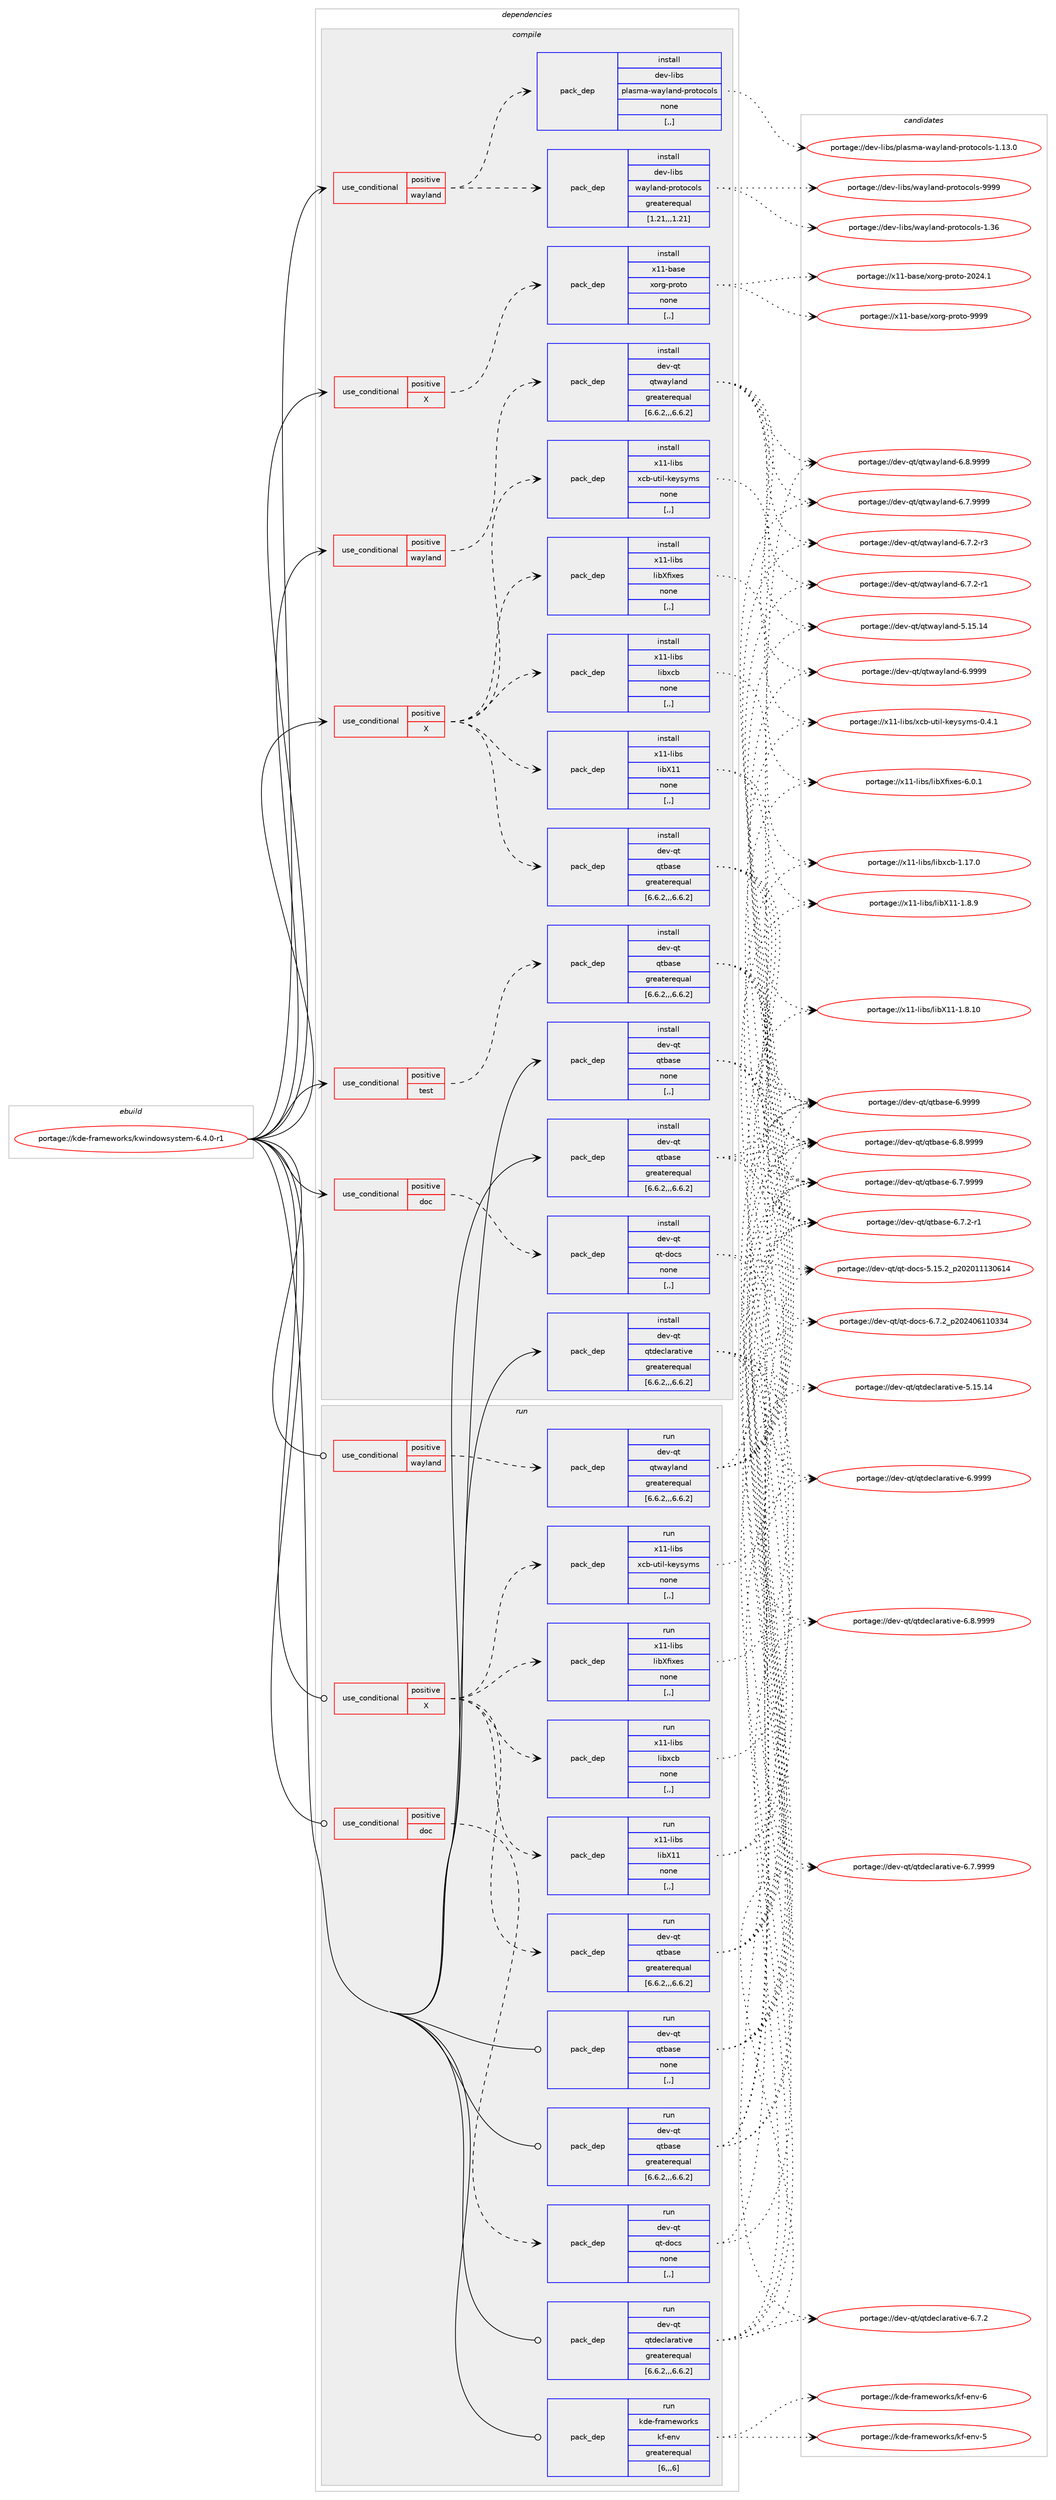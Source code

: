 digraph prolog {

# *************
# Graph options
# *************

newrank=true;
concentrate=true;
compound=true;
graph [rankdir=LR,fontname=Helvetica,fontsize=10,ranksep=1.5];#, ranksep=2.5, nodesep=0.2];
edge  [arrowhead=vee];
node  [fontname=Helvetica,fontsize=10];

# **********
# The ebuild
# **********

subgraph cluster_leftcol {
color=gray;
label=<<i>ebuild</i>>;
id [label="portage://kde-frameworks/kwindowsystem-6.4.0-r1", color=red, width=4, href="../kde-frameworks/kwindowsystem-6.4.0-r1.svg"];
}

# ****************
# The dependencies
# ****************

subgraph cluster_midcol {
color=gray;
label=<<i>dependencies</i>>;
subgraph cluster_compile {
fillcolor="#eeeeee";
style=filled;
label=<<i>compile</i>>;
subgraph cond68341 {
dependency266369 [label=<<TABLE BORDER="0" CELLBORDER="1" CELLSPACING="0" CELLPADDING="4"><TR><TD ROWSPAN="3" CELLPADDING="10">use_conditional</TD></TR><TR><TD>positive</TD></TR><TR><TD>X</TD></TR></TABLE>>, shape=none, color=red];
subgraph pack195991 {
dependency266370 [label=<<TABLE BORDER="0" CELLBORDER="1" CELLSPACING="0" CELLPADDING="4" WIDTH="220"><TR><TD ROWSPAN="6" CELLPADDING="30">pack_dep</TD></TR><TR><TD WIDTH="110">install</TD></TR><TR><TD>dev-qt</TD></TR><TR><TD>qtbase</TD></TR><TR><TD>greaterequal</TD></TR><TR><TD>[6.6.2,,,6.6.2]</TD></TR></TABLE>>, shape=none, color=blue];
}
dependency266369:e -> dependency266370:w [weight=20,style="dashed",arrowhead="vee"];
subgraph pack195992 {
dependency266371 [label=<<TABLE BORDER="0" CELLBORDER="1" CELLSPACING="0" CELLPADDING="4" WIDTH="220"><TR><TD ROWSPAN="6" CELLPADDING="30">pack_dep</TD></TR><TR><TD WIDTH="110">install</TD></TR><TR><TD>x11-libs</TD></TR><TR><TD>libX11</TD></TR><TR><TD>none</TD></TR><TR><TD>[,,]</TD></TR></TABLE>>, shape=none, color=blue];
}
dependency266369:e -> dependency266371:w [weight=20,style="dashed",arrowhead="vee"];
subgraph pack195993 {
dependency266372 [label=<<TABLE BORDER="0" CELLBORDER="1" CELLSPACING="0" CELLPADDING="4" WIDTH="220"><TR><TD ROWSPAN="6" CELLPADDING="30">pack_dep</TD></TR><TR><TD WIDTH="110">install</TD></TR><TR><TD>x11-libs</TD></TR><TR><TD>libXfixes</TD></TR><TR><TD>none</TD></TR><TR><TD>[,,]</TD></TR></TABLE>>, shape=none, color=blue];
}
dependency266369:e -> dependency266372:w [weight=20,style="dashed",arrowhead="vee"];
subgraph pack195994 {
dependency266373 [label=<<TABLE BORDER="0" CELLBORDER="1" CELLSPACING="0" CELLPADDING="4" WIDTH="220"><TR><TD ROWSPAN="6" CELLPADDING="30">pack_dep</TD></TR><TR><TD WIDTH="110">install</TD></TR><TR><TD>x11-libs</TD></TR><TR><TD>libxcb</TD></TR><TR><TD>none</TD></TR><TR><TD>[,,]</TD></TR></TABLE>>, shape=none, color=blue];
}
dependency266369:e -> dependency266373:w [weight=20,style="dashed",arrowhead="vee"];
subgraph pack195995 {
dependency266374 [label=<<TABLE BORDER="0" CELLBORDER="1" CELLSPACING="0" CELLPADDING="4" WIDTH="220"><TR><TD ROWSPAN="6" CELLPADDING="30">pack_dep</TD></TR><TR><TD WIDTH="110">install</TD></TR><TR><TD>x11-libs</TD></TR><TR><TD>xcb-util-keysyms</TD></TR><TR><TD>none</TD></TR><TR><TD>[,,]</TD></TR></TABLE>>, shape=none, color=blue];
}
dependency266369:e -> dependency266374:w [weight=20,style="dashed",arrowhead="vee"];
}
id:e -> dependency266369:w [weight=20,style="solid",arrowhead="vee"];
subgraph cond68342 {
dependency266375 [label=<<TABLE BORDER="0" CELLBORDER="1" CELLSPACING="0" CELLPADDING="4"><TR><TD ROWSPAN="3" CELLPADDING="10">use_conditional</TD></TR><TR><TD>positive</TD></TR><TR><TD>X</TD></TR></TABLE>>, shape=none, color=red];
subgraph pack195996 {
dependency266376 [label=<<TABLE BORDER="0" CELLBORDER="1" CELLSPACING="0" CELLPADDING="4" WIDTH="220"><TR><TD ROWSPAN="6" CELLPADDING="30">pack_dep</TD></TR><TR><TD WIDTH="110">install</TD></TR><TR><TD>x11-base</TD></TR><TR><TD>xorg-proto</TD></TR><TR><TD>none</TD></TR><TR><TD>[,,]</TD></TR></TABLE>>, shape=none, color=blue];
}
dependency266375:e -> dependency266376:w [weight=20,style="dashed",arrowhead="vee"];
}
id:e -> dependency266375:w [weight=20,style="solid",arrowhead="vee"];
subgraph cond68343 {
dependency266377 [label=<<TABLE BORDER="0" CELLBORDER="1" CELLSPACING="0" CELLPADDING="4"><TR><TD ROWSPAN="3" CELLPADDING="10">use_conditional</TD></TR><TR><TD>positive</TD></TR><TR><TD>doc</TD></TR></TABLE>>, shape=none, color=red];
subgraph pack195997 {
dependency266378 [label=<<TABLE BORDER="0" CELLBORDER="1" CELLSPACING="0" CELLPADDING="4" WIDTH="220"><TR><TD ROWSPAN="6" CELLPADDING="30">pack_dep</TD></TR><TR><TD WIDTH="110">install</TD></TR><TR><TD>dev-qt</TD></TR><TR><TD>qt-docs</TD></TR><TR><TD>none</TD></TR><TR><TD>[,,]</TD></TR></TABLE>>, shape=none, color=blue];
}
dependency266377:e -> dependency266378:w [weight=20,style="dashed",arrowhead="vee"];
}
id:e -> dependency266377:w [weight=20,style="solid",arrowhead="vee"];
subgraph cond68344 {
dependency266379 [label=<<TABLE BORDER="0" CELLBORDER="1" CELLSPACING="0" CELLPADDING="4"><TR><TD ROWSPAN="3" CELLPADDING="10">use_conditional</TD></TR><TR><TD>positive</TD></TR><TR><TD>test</TD></TR></TABLE>>, shape=none, color=red];
subgraph pack195998 {
dependency266380 [label=<<TABLE BORDER="0" CELLBORDER="1" CELLSPACING="0" CELLPADDING="4" WIDTH="220"><TR><TD ROWSPAN="6" CELLPADDING="30">pack_dep</TD></TR><TR><TD WIDTH="110">install</TD></TR><TR><TD>dev-qt</TD></TR><TR><TD>qtbase</TD></TR><TR><TD>greaterequal</TD></TR><TR><TD>[6.6.2,,,6.6.2]</TD></TR></TABLE>>, shape=none, color=blue];
}
dependency266379:e -> dependency266380:w [weight=20,style="dashed",arrowhead="vee"];
}
id:e -> dependency266379:w [weight=20,style="solid",arrowhead="vee"];
subgraph cond68345 {
dependency266381 [label=<<TABLE BORDER="0" CELLBORDER="1" CELLSPACING="0" CELLPADDING="4"><TR><TD ROWSPAN="3" CELLPADDING="10">use_conditional</TD></TR><TR><TD>positive</TD></TR><TR><TD>wayland</TD></TR></TABLE>>, shape=none, color=red];
subgraph pack195999 {
dependency266382 [label=<<TABLE BORDER="0" CELLBORDER="1" CELLSPACING="0" CELLPADDING="4" WIDTH="220"><TR><TD ROWSPAN="6" CELLPADDING="30">pack_dep</TD></TR><TR><TD WIDTH="110">install</TD></TR><TR><TD>dev-libs</TD></TR><TR><TD>plasma-wayland-protocols</TD></TR><TR><TD>none</TD></TR><TR><TD>[,,]</TD></TR></TABLE>>, shape=none, color=blue];
}
dependency266381:e -> dependency266382:w [weight=20,style="dashed",arrowhead="vee"];
subgraph pack196000 {
dependency266383 [label=<<TABLE BORDER="0" CELLBORDER="1" CELLSPACING="0" CELLPADDING="4" WIDTH="220"><TR><TD ROWSPAN="6" CELLPADDING="30">pack_dep</TD></TR><TR><TD WIDTH="110">install</TD></TR><TR><TD>dev-libs</TD></TR><TR><TD>wayland-protocols</TD></TR><TR><TD>greaterequal</TD></TR><TR><TD>[1.21,,,1.21]</TD></TR></TABLE>>, shape=none, color=blue];
}
dependency266381:e -> dependency266383:w [weight=20,style="dashed",arrowhead="vee"];
}
id:e -> dependency266381:w [weight=20,style="solid",arrowhead="vee"];
subgraph cond68346 {
dependency266384 [label=<<TABLE BORDER="0" CELLBORDER="1" CELLSPACING="0" CELLPADDING="4"><TR><TD ROWSPAN="3" CELLPADDING="10">use_conditional</TD></TR><TR><TD>positive</TD></TR><TR><TD>wayland</TD></TR></TABLE>>, shape=none, color=red];
subgraph pack196001 {
dependency266385 [label=<<TABLE BORDER="0" CELLBORDER="1" CELLSPACING="0" CELLPADDING="4" WIDTH="220"><TR><TD ROWSPAN="6" CELLPADDING="30">pack_dep</TD></TR><TR><TD WIDTH="110">install</TD></TR><TR><TD>dev-qt</TD></TR><TR><TD>qtwayland</TD></TR><TR><TD>greaterequal</TD></TR><TR><TD>[6.6.2,,,6.6.2]</TD></TR></TABLE>>, shape=none, color=blue];
}
dependency266384:e -> dependency266385:w [weight=20,style="dashed",arrowhead="vee"];
}
id:e -> dependency266384:w [weight=20,style="solid",arrowhead="vee"];
subgraph pack196002 {
dependency266386 [label=<<TABLE BORDER="0" CELLBORDER="1" CELLSPACING="0" CELLPADDING="4" WIDTH="220"><TR><TD ROWSPAN="6" CELLPADDING="30">pack_dep</TD></TR><TR><TD WIDTH="110">install</TD></TR><TR><TD>dev-qt</TD></TR><TR><TD>qtbase</TD></TR><TR><TD>greaterequal</TD></TR><TR><TD>[6.6.2,,,6.6.2]</TD></TR></TABLE>>, shape=none, color=blue];
}
id:e -> dependency266386:w [weight=20,style="solid",arrowhead="vee"];
subgraph pack196003 {
dependency266387 [label=<<TABLE BORDER="0" CELLBORDER="1" CELLSPACING="0" CELLPADDING="4" WIDTH="220"><TR><TD ROWSPAN="6" CELLPADDING="30">pack_dep</TD></TR><TR><TD WIDTH="110">install</TD></TR><TR><TD>dev-qt</TD></TR><TR><TD>qtbase</TD></TR><TR><TD>none</TD></TR><TR><TD>[,,]</TD></TR></TABLE>>, shape=none, color=blue];
}
id:e -> dependency266387:w [weight=20,style="solid",arrowhead="vee"];
subgraph pack196004 {
dependency266388 [label=<<TABLE BORDER="0" CELLBORDER="1" CELLSPACING="0" CELLPADDING="4" WIDTH="220"><TR><TD ROWSPAN="6" CELLPADDING="30">pack_dep</TD></TR><TR><TD WIDTH="110">install</TD></TR><TR><TD>dev-qt</TD></TR><TR><TD>qtdeclarative</TD></TR><TR><TD>greaterequal</TD></TR><TR><TD>[6.6.2,,,6.6.2]</TD></TR></TABLE>>, shape=none, color=blue];
}
id:e -> dependency266388:w [weight=20,style="solid",arrowhead="vee"];
}
subgraph cluster_compileandrun {
fillcolor="#eeeeee";
style=filled;
label=<<i>compile and run</i>>;
}
subgraph cluster_run {
fillcolor="#eeeeee";
style=filled;
label=<<i>run</i>>;
subgraph cond68347 {
dependency266389 [label=<<TABLE BORDER="0" CELLBORDER="1" CELLSPACING="0" CELLPADDING="4"><TR><TD ROWSPAN="3" CELLPADDING="10">use_conditional</TD></TR><TR><TD>positive</TD></TR><TR><TD>X</TD></TR></TABLE>>, shape=none, color=red];
subgraph pack196005 {
dependency266390 [label=<<TABLE BORDER="0" CELLBORDER="1" CELLSPACING="0" CELLPADDING="4" WIDTH="220"><TR><TD ROWSPAN="6" CELLPADDING="30">pack_dep</TD></TR><TR><TD WIDTH="110">run</TD></TR><TR><TD>dev-qt</TD></TR><TR><TD>qtbase</TD></TR><TR><TD>greaterequal</TD></TR><TR><TD>[6.6.2,,,6.6.2]</TD></TR></TABLE>>, shape=none, color=blue];
}
dependency266389:e -> dependency266390:w [weight=20,style="dashed",arrowhead="vee"];
subgraph pack196006 {
dependency266391 [label=<<TABLE BORDER="0" CELLBORDER="1" CELLSPACING="0" CELLPADDING="4" WIDTH="220"><TR><TD ROWSPAN="6" CELLPADDING="30">pack_dep</TD></TR><TR><TD WIDTH="110">run</TD></TR><TR><TD>x11-libs</TD></TR><TR><TD>libX11</TD></TR><TR><TD>none</TD></TR><TR><TD>[,,]</TD></TR></TABLE>>, shape=none, color=blue];
}
dependency266389:e -> dependency266391:w [weight=20,style="dashed",arrowhead="vee"];
subgraph pack196007 {
dependency266392 [label=<<TABLE BORDER="0" CELLBORDER="1" CELLSPACING="0" CELLPADDING="4" WIDTH="220"><TR><TD ROWSPAN="6" CELLPADDING="30">pack_dep</TD></TR><TR><TD WIDTH="110">run</TD></TR><TR><TD>x11-libs</TD></TR><TR><TD>libXfixes</TD></TR><TR><TD>none</TD></TR><TR><TD>[,,]</TD></TR></TABLE>>, shape=none, color=blue];
}
dependency266389:e -> dependency266392:w [weight=20,style="dashed",arrowhead="vee"];
subgraph pack196008 {
dependency266393 [label=<<TABLE BORDER="0" CELLBORDER="1" CELLSPACING="0" CELLPADDING="4" WIDTH="220"><TR><TD ROWSPAN="6" CELLPADDING="30">pack_dep</TD></TR><TR><TD WIDTH="110">run</TD></TR><TR><TD>x11-libs</TD></TR><TR><TD>libxcb</TD></TR><TR><TD>none</TD></TR><TR><TD>[,,]</TD></TR></TABLE>>, shape=none, color=blue];
}
dependency266389:e -> dependency266393:w [weight=20,style="dashed",arrowhead="vee"];
subgraph pack196009 {
dependency266394 [label=<<TABLE BORDER="0" CELLBORDER="1" CELLSPACING="0" CELLPADDING="4" WIDTH="220"><TR><TD ROWSPAN="6" CELLPADDING="30">pack_dep</TD></TR><TR><TD WIDTH="110">run</TD></TR><TR><TD>x11-libs</TD></TR><TR><TD>xcb-util-keysyms</TD></TR><TR><TD>none</TD></TR><TR><TD>[,,]</TD></TR></TABLE>>, shape=none, color=blue];
}
dependency266389:e -> dependency266394:w [weight=20,style="dashed",arrowhead="vee"];
}
id:e -> dependency266389:w [weight=20,style="solid",arrowhead="odot"];
subgraph cond68348 {
dependency266395 [label=<<TABLE BORDER="0" CELLBORDER="1" CELLSPACING="0" CELLPADDING="4"><TR><TD ROWSPAN="3" CELLPADDING="10">use_conditional</TD></TR><TR><TD>positive</TD></TR><TR><TD>doc</TD></TR></TABLE>>, shape=none, color=red];
subgraph pack196010 {
dependency266396 [label=<<TABLE BORDER="0" CELLBORDER="1" CELLSPACING="0" CELLPADDING="4" WIDTH="220"><TR><TD ROWSPAN="6" CELLPADDING="30">pack_dep</TD></TR><TR><TD WIDTH="110">run</TD></TR><TR><TD>dev-qt</TD></TR><TR><TD>qt-docs</TD></TR><TR><TD>none</TD></TR><TR><TD>[,,]</TD></TR></TABLE>>, shape=none, color=blue];
}
dependency266395:e -> dependency266396:w [weight=20,style="dashed",arrowhead="vee"];
}
id:e -> dependency266395:w [weight=20,style="solid",arrowhead="odot"];
subgraph cond68349 {
dependency266397 [label=<<TABLE BORDER="0" CELLBORDER="1" CELLSPACING="0" CELLPADDING="4"><TR><TD ROWSPAN="3" CELLPADDING="10">use_conditional</TD></TR><TR><TD>positive</TD></TR><TR><TD>wayland</TD></TR></TABLE>>, shape=none, color=red];
subgraph pack196011 {
dependency266398 [label=<<TABLE BORDER="0" CELLBORDER="1" CELLSPACING="0" CELLPADDING="4" WIDTH="220"><TR><TD ROWSPAN="6" CELLPADDING="30">pack_dep</TD></TR><TR><TD WIDTH="110">run</TD></TR><TR><TD>dev-qt</TD></TR><TR><TD>qtwayland</TD></TR><TR><TD>greaterequal</TD></TR><TR><TD>[6.6.2,,,6.6.2]</TD></TR></TABLE>>, shape=none, color=blue];
}
dependency266397:e -> dependency266398:w [weight=20,style="dashed",arrowhead="vee"];
}
id:e -> dependency266397:w [weight=20,style="solid",arrowhead="odot"];
subgraph pack196012 {
dependency266399 [label=<<TABLE BORDER="0" CELLBORDER="1" CELLSPACING="0" CELLPADDING="4" WIDTH="220"><TR><TD ROWSPAN="6" CELLPADDING="30">pack_dep</TD></TR><TR><TD WIDTH="110">run</TD></TR><TR><TD>dev-qt</TD></TR><TR><TD>qtbase</TD></TR><TR><TD>greaterequal</TD></TR><TR><TD>[6.6.2,,,6.6.2]</TD></TR></TABLE>>, shape=none, color=blue];
}
id:e -> dependency266399:w [weight=20,style="solid",arrowhead="odot"];
subgraph pack196013 {
dependency266400 [label=<<TABLE BORDER="0" CELLBORDER="1" CELLSPACING="0" CELLPADDING="4" WIDTH="220"><TR><TD ROWSPAN="6" CELLPADDING="30">pack_dep</TD></TR><TR><TD WIDTH="110">run</TD></TR><TR><TD>dev-qt</TD></TR><TR><TD>qtbase</TD></TR><TR><TD>none</TD></TR><TR><TD>[,,]</TD></TR></TABLE>>, shape=none, color=blue];
}
id:e -> dependency266400:w [weight=20,style="solid",arrowhead="odot"];
subgraph pack196014 {
dependency266401 [label=<<TABLE BORDER="0" CELLBORDER="1" CELLSPACING="0" CELLPADDING="4" WIDTH="220"><TR><TD ROWSPAN="6" CELLPADDING="30">pack_dep</TD></TR><TR><TD WIDTH="110">run</TD></TR><TR><TD>dev-qt</TD></TR><TR><TD>qtdeclarative</TD></TR><TR><TD>greaterequal</TD></TR><TR><TD>[6.6.2,,,6.6.2]</TD></TR></TABLE>>, shape=none, color=blue];
}
id:e -> dependency266401:w [weight=20,style="solid",arrowhead="odot"];
subgraph pack196015 {
dependency266402 [label=<<TABLE BORDER="0" CELLBORDER="1" CELLSPACING="0" CELLPADDING="4" WIDTH="220"><TR><TD ROWSPAN="6" CELLPADDING="30">pack_dep</TD></TR><TR><TD WIDTH="110">run</TD></TR><TR><TD>kde-frameworks</TD></TR><TR><TD>kf-env</TD></TR><TR><TD>greaterequal</TD></TR><TR><TD>[6,,,6]</TD></TR></TABLE>>, shape=none, color=blue];
}
id:e -> dependency266402:w [weight=20,style="solid",arrowhead="odot"];
}
}

# **************
# The candidates
# **************

subgraph cluster_choices {
rank=same;
color=gray;
label=<<i>candidates</i>>;

subgraph choice195991 {
color=black;
nodesep=1;
choice1001011184511311647113116989711510145544657575757 [label="portage://dev-qt/qtbase-6.9999", color=red, width=4,href="../dev-qt/qtbase-6.9999.svg"];
choice10010111845113116471131169897115101455446564657575757 [label="portage://dev-qt/qtbase-6.8.9999", color=red, width=4,href="../dev-qt/qtbase-6.8.9999.svg"];
choice10010111845113116471131169897115101455446554657575757 [label="portage://dev-qt/qtbase-6.7.9999", color=red, width=4,href="../dev-qt/qtbase-6.7.9999.svg"];
choice100101118451131164711311698971151014554465546504511449 [label="portage://dev-qt/qtbase-6.7.2-r1", color=red, width=4,href="../dev-qt/qtbase-6.7.2-r1.svg"];
dependency266370:e -> choice1001011184511311647113116989711510145544657575757:w [style=dotted,weight="100"];
dependency266370:e -> choice10010111845113116471131169897115101455446564657575757:w [style=dotted,weight="100"];
dependency266370:e -> choice10010111845113116471131169897115101455446554657575757:w [style=dotted,weight="100"];
dependency266370:e -> choice100101118451131164711311698971151014554465546504511449:w [style=dotted,weight="100"];
}
subgraph choice195992 {
color=black;
nodesep=1;
choice12049494510810598115471081059888494945494656464948 [label="portage://x11-libs/libX11-1.8.10", color=red, width=4,href="../x11-libs/libX11-1.8.10.svg"];
choice120494945108105981154710810598884949454946564657 [label="portage://x11-libs/libX11-1.8.9", color=red, width=4,href="../x11-libs/libX11-1.8.9.svg"];
dependency266371:e -> choice12049494510810598115471081059888494945494656464948:w [style=dotted,weight="100"];
dependency266371:e -> choice120494945108105981154710810598884949454946564657:w [style=dotted,weight="100"];
}
subgraph choice195993 {
color=black;
nodesep=1;
choice12049494510810598115471081059888102105120101115455446484649 [label="portage://x11-libs/libXfixes-6.0.1", color=red, width=4,href="../x11-libs/libXfixes-6.0.1.svg"];
dependency266372:e -> choice12049494510810598115471081059888102105120101115455446484649:w [style=dotted,weight="100"];
}
subgraph choice195994 {
color=black;
nodesep=1;
choice120494945108105981154710810598120999845494649554648 [label="portage://x11-libs/libxcb-1.17.0", color=red, width=4,href="../x11-libs/libxcb-1.17.0.svg"];
dependency266373:e -> choice120494945108105981154710810598120999845494649554648:w [style=dotted,weight="100"];
}
subgraph choice195995 {
color=black;
nodesep=1;
choice120494945108105981154712099984511711610510845107101121115121109115454846524649 [label="portage://x11-libs/xcb-util-keysyms-0.4.1", color=red, width=4,href="../x11-libs/xcb-util-keysyms-0.4.1.svg"];
dependency266374:e -> choice120494945108105981154712099984511711610510845107101121115121109115454846524649:w [style=dotted,weight="100"];
}
subgraph choice195996 {
color=black;
nodesep=1;
choice120494945989711510147120111114103451121141111161114557575757 [label="portage://x11-base/xorg-proto-9999", color=red, width=4,href="../x11-base/xorg-proto-9999.svg"];
choice1204949459897115101471201111141034511211411111611145504850524649 [label="portage://x11-base/xorg-proto-2024.1", color=red, width=4,href="../x11-base/xorg-proto-2024.1.svg"];
dependency266376:e -> choice120494945989711510147120111114103451121141111161114557575757:w [style=dotted,weight="100"];
dependency266376:e -> choice1204949459897115101471201111141034511211411111611145504850524649:w [style=dotted,weight="100"];
}
subgraph choice195997 {
color=black;
nodesep=1;
choice1001011184511311647113116451001119911545544655465095112504850524854494948515152 [label="portage://dev-qt/qt-docs-6.7.2_p202406110334", color=red, width=4,href="../dev-qt/qt-docs-6.7.2_p202406110334.svg"];
choice100101118451131164711311645100111991154553464953465095112504850484949495148544952 [label="portage://dev-qt/qt-docs-5.15.2_p202011130614", color=red, width=4,href="../dev-qt/qt-docs-5.15.2_p202011130614.svg"];
dependency266378:e -> choice1001011184511311647113116451001119911545544655465095112504850524854494948515152:w [style=dotted,weight="100"];
dependency266378:e -> choice100101118451131164711311645100111991154553464953465095112504850484949495148544952:w [style=dotted,weight="100"];
}
subgraph choice195998 {
color=black;
nodesep=1;
choice1001011184511311647113116989711510145544657575757 [label="portage://dev-qt/qtbase-6.9999", color=red, width=4,href="../dev-qt/qtbase-6.9999.svg"];
choice10010111845113116471131169897115101455446564657575757 [label="portage://dev-qt/qtbase-6.8.9999", color=red, width=4,href="../dev-qt/qtbase-6.8.9999.svg"];
choice10010111845113116471131169897115101455446554657575757 [label="portage://dev-qt/qtbase-6.7.9999", color=red, width=4,href="../dev-qt/qtbase-6.7.9999.svg"];
choice100101118451131164711311698971151014554465546504511449 [label="portage://dev-qt/qtbase-6.7.2-r1", color=red, width=4,href="../dev-qt/qtbase-6.7.2-r1.svg"];
dependency266380:e -> choice1001011184511311647113116989711510145544657575757:w [style=dotted,weight="100"];
dependency266380:e -> choice10010111845113116471131169897115101455446564657575757:w [style=dotted,weight="100"];
dependency266380:e -> choice10010111845113116471131169897115101455446554657575757:w [style=dotted,weight="100"];
dependency266380:e -> choice100101118451131164711311698971151014554465546504511449:w [style=dotted,weight="100"];
}
subgraph choice195999 {
color=black;
nodesep=1;
choice1001011184510810598115471121089711510997451199712110897110100451121141111161119911110811545494649514648 [label="portage://dev-libs/plasma-wayland-protocols-1.13.0", color=red, width=4,href="../dev-libs/plasma-wayland-protocols-1.13.0.svg"];
dependency266382:e -> choice1001011184510810598115471121089711510997451199712110897110100451121141111161119911110811545494649514648:w [style=dotted,weight="100"];
}
subgraph choice196000 {
color=black;
nodesep=1;
choice100101118451081059811547119971211089711010045112114111116111991111081154557575757 [label="portage://dev-libs/wayland-protocols-9999", color=red, width=4,href="../dev-libs/wayland-protocols-9999.svg"];
choice100101118451081059811547119971211089711010045112114111116111991111081154549465154 [label="portage://dev-libs/wayland-protocols-1.36", color=red, width=4,href="../dev-libs/wayland-protocols-1.36.svg"];
dependency266383:e -> choice100101118451081059811547119971211089711010045112114111116111991111081154557575757:w [style=dotted,weight="100"];
dependency266383:e -> choice100101118451081059811547119971211089711010045112114111116111991111081154549465154:w [style=dotted,weight="100"];
}
subgraph choice196001 {
color=black;
nodesep=1;
choice1001011184511311647113116119971211089711010045544657575757 [label="portage://dev-qt/qtwayland-6.9999", color=red, width=4,href="../dev-qt/qtwayland-6.9999.svg"];
choice10010111845113116471131161199712110897110100455446564657575757 [label="portage://dev-qt/qtwayland-6.8.9999", color=red, width=4,href="../dev-qt/qtwayland-6.8.9999.svg"];
choice10010111845113116471131161199712110897110100455446554657575757 [label="portage://dev-qt/qtwayland-6.7.9999", color=red, width=4,href="../dev-qt/qtwayland-6.7.9999.svg"];
choice100101118451131164711311611997121108971101004554465546504511451 [label="portage://dev-qt/qtwayland-6.7.2-r3", color=red, width=4,href="../dev-qt/qtwayland-6.7.2-r3.svg"];
choice100101118451131164711311611997121108971101004554465546504511449 [label="portage://dev-qt/qtwayland-6.7.2-r1", color=red, width=4,href="../dev-qt/qtwayland-6.7.2-r1.svg"];
choice100101118451131164711311611997121108971101004553464953464952 [label="portage://dev-qt/qtwayland-5.15.14", color=red, width=4,href="../dev-qt/qtwayland-5.15.14.svg"];
dependency266385:e -> choice1001011184511311647113116119971211089711010045544657575757:w [style=dotted,weight="100"];
dependency266385:e -> choice10010111845113116471131161199712110897110100455446564657575757:w [style=dotted,weight="100"];
dependency266385:e -> choice10010111845113116471131161199712110897110100455446554657575757:w [style=dotted,weight="100"];
dependency266385:e -> choice100101118451131164711311611997121108971101004554465546504511451:w [style=dotted,weight="100"];
dependency266385:e -> choice100101118451131164711311611997121108971101004554465546504511449:w [style=dotted,weight="100"];
dependency266385:e -> choice100101118451131164711311611997121108971101004553464953464952:w [style=dotted,weight="100"];
}
subgraph choice196002 {
color=black;
nodesep=1;
choice1001011184511311647113116989711510145544657575757 [label="portage://dev-qt/qtbase-6.9999", color=red, width=4,href="../dev-qt/qtbase-6.9999.svg"];
choice10010111845113116471131169897115101455446564657575757 [label="portage://dev-qt/qtbase-6.8.9999", color=red, width=4,href="../dev-qt/qtbase-6.8.9999.svg"];
choice10010111845113116471131169897115101455446554657575757 [label="portage://dev-qt/qtbase-6.7.9999", color=red, width=4,href="../dev-qt/qtbase-6.7.9999.svg"];
choice100101118451131164711311698971151014554465546504511449 [label="portage://dev-qt/qtbase-6.7.2-r1", color=red, width=4,href="../dev-qt/qtbase-6.7.2-r1.svg"];
dependency266386:e -> choice1001011184511311647113116989711510145544657575757:w [style=dotted,weight="100"];
dependency266386:e -> choice10010111845113116471131169897115101455446564657575757:w [style=dotted,weight="100"];
dependency266386:e -> choice10010111845113116471131169897115101455446554657575757:w [style=dotted,weight="100"];
dependency266386:e -> choice100101118451131164711311698971151014554465546504511449:w [style=dotted,weight="100"];
}
subgraph choice196003 {
color=black;
nodesep=1;
choice1001011184511311647113116989711510145544657575757 [label="portage://dev-qt/qtbase-6.9999", color=red, width=4,href="../dev-qt/qtbase-6.9999.svg"];
choice10010111845113116471131169897115101455446564657575757 [label="portage://dev-qt/qtbase-6.8.9999", color=red, width=4,href="../dev-qt/qtbase-6.8.9999.svg"];
choice10010111845113116471131169897115101455446554657575757 [label="portage://dev-qt/qtbase-6.7.9999", color=red, width=4,href="../dev-qt/qtbase-6.7.9999.svg"];
choice100101118451131164711311698971151014554465546504511449 [label="portage://dev-qt/qtbase-6.7.2-r1", color=red, width=4,href="../dev-qt/qtbase-6.7.2-r1.svg"];
dependency266387:e -> choice1001011184511311647113116989711510145544657575757:w [style=dotted,weight="100"];
dependency266387:e -> choice10010111845113116471131169897115101455446564657575757:w [style=dotted,weight="100"];
dependency266387:e -> choice10010111845113116471131169897115101455446554657575757:w [style=dotted,weight="100"];
dependency266387:e -> choice100101118451131164711311698971151014554465546504511449:w [style=dotted,weight="100"];
}
subgraph choice196004 {
color=black;
nodesep=1;
choice100101118451131164711311610010199108971149711610511810145544657575757 [label="portage://dev-qt/qtdeclarative-6.9999", color=red, width=4,href="../dev-qt/qtdeclarative-6.9999.svg"];
choice1001011184511311647113116100101991089711497116105118101455446564657575757 [label="portage://dev-qt/qtdeclarative-6.8.9999", color=red, width=4,href="../dev-qt/qtdeclarative-6.8.9999.svg"];
choice1001011184511311647113116100101991089711497116105118101455446554657575757 [label="portage://dev-qt/qtdeclarative-6.7.9999", color=red, width=4,href="../dev-qt/qtdeclarative-6.7.9999.svg"];
choice1001011184511311647113116100101991089711497116105118101455446554650 [label="portage://dev-qt/qtdeclarative-6.7.2", color=red, width=4,href="../dev-qt/qtdeclarative-6.7.2.svg"];
choice10010111845113116471131161001019910897114971161051181014553464953464952 [label="portage://dev-qt/qtdeclarative-5.15.14", color=red, width=4,href="../dev-qt/qtdeclarative-5.15.14.svg"];
dependency266388:e -> choice100101118451131164711311610010199108971149711610511810145544657575757:w [style=dotted,weight="100"];
dependency266388:e -> choice1001011184511311647113116100101991089711497116105118101455446564657575757:w [style=dotted,weight="100"];
dependency266388:e -> choice1001011184511311647113116100101991089711497116105118101455446554657575757:w [style=dotted,weight="100"];
dependency266388:e -> choice1001011184511311647113116100101991089711497116105118101455446554650:w [style=dotted,weight="100"];
dependency266388:e -> choice10010111845113116471131161001019910897114971161051181014553464953464952:w [style=dotted,weight="100"];
}
subgraph choice196005 {
color=black;
nodesep=1;
choice1001011184511311647113116989711510145544657575757 [label="portage://dev-qt/qtbase-6.9999", color=red, width=4,href="../dev-qt/qtbase-6.9999.svg"];
choice10010111845113116471131169897115101455446564657575757 [label="portage://dev-qt/qtbase-6.8.9999", color=red, width=4,href="../dev-qt/qtbase-6.8.9999.svg"];
choice10010111845113116471131169897115101455446554657575757 [label="portage://dev-qt/qtbase-6.7.9999", color=red, width=4,href="../dev-qt/qtbase-6.7.9999.svg"];
choice100101118451131164711311698971151014554465546504511449 [label="portage://dev-qt/qtbase-6.7.2-r1", color=red, width=4,href="../dev-qt/qtbase-6.7.2-r1.svg"];
dependency266390:e -> choice1001011184511311647113116989711510145544657575757:w [style=dotted,weight="100"];
dependency266390:e -> choice10010111845113116471131169897115101455446564657575757:w [style=dotted,weight="100"];
dependency266390:e -> choice10010111845113116471131169897115101455446554657575757:w [style=dotted,weight="100"];
dependency266390:e -> choice100101118451131164711311698971151014554465546504511449:w [style=dotted,weight="100"];
}
subgraph choice196006 {
color=black;
nodesep=1;
choice12049494510810598115471081059888494945494656464948 [label="portage://x11-libs/libX11-1.8.10", color=red, width=4,href="../x11-libs/libX11-1.8.10.svg"];
choice120494945108105981154710810598884949454946564657 [label="portage://x11-libs/libX11-1.8.9", color=red, width=4,href="../x11-libs/libX11-1.8.9.svg"];
dependency266391:e -> choice12049494510810598115471081059888494945494656464948:w [style=dotted,weight="100"];
dependency266391:e -> choice120494945108105981154710810598884949454946564657:w [style=dotted,weight="100"];
}
subgraph choice196007 {
color=black;
nodesep=1;
choice12049494510810598115471081059888102105120101115455446484649 [label="portage://x11-libs/libXfixes-6.0.1", color=red, width=4,href="../x11-libs/libXfixes-6.0.1.svg"];
dependency266392:e -> choice12049494510810598115471081059888102105120101115455446484649:w [style=dotted,weight="100"];
}
subgraph choice196008 {
color=black;
nodesep=1;
choice120494945108105981154710810598120999845494649554648 [label="portage://x11-libs/libxcb-1.17.0", color=red, width=4,href="../x11-libs/libxcb-1.17.0.svg"];
dependency266393:e -> choice120494945108105981154710810598120999845494649554648:w [style=dotted,weight="100"];
}
subgraph choice196009 {
color=black;
nodesep=1;
choice120494945108105981154712099984511711610510845107101121115121109115454846524649 [label="portage://x11-libs/xcb-util-keysyms-0.4.1", color=red, width=4,href="../x11-libs/xcb-util-keysyms-0.4.1.svg"];
dependency266394:e -> choice120494945108105981154712099984511711610510845107101121115121109115454846524649:w [style=dotted,weight="100"];
}
subgraph choice196010 {
color=black;
nodesep=1;
choice1001011184511311647113116451001119911545544655465095112504850524854494948515152 [label="portage://dev-qt/qt-docs-6.7.2_p202406110334", color=red, width=4,href="../dev-qt/qt-docs-6.7.2_p202406110334.svg"];
choice100101118451131164711311645100111991154553464953465095112504850484949495148544952 [label="portage://dev-qt/qt-docs-5.15.2_p202011130614", color=red, width=4,href="../dev-qt/qt-docs-5.15.2_p202011130614.svg"];
dependency266396:e -> choice1001011184511311647113116451001119911545544655465095112504850524854494948515152:w [style=dotted,weight="100"];
dependency266396:e -> choice100101118451131164711311645100111991154553464953465095112504850484949495148544952:w [style=dotted,weight="100"];
}
subgraph choice196011 {
color=black;
nodesep=1;
choice1001011184511311647113116119971211089711010045544657575757 [label="portage://dev-qt/qtwayland-6.9999", color=red, width=4,href="../dev-qt/qtwayland-6.9999.svg"];
choice10010111845113116471131161199712110897110100455446564657575757 [label="portage://dev-qt/qtwayland-6.8.9999", color=red, width=4,href="../dev-qt/qtwayland-6.8.9999.svg"];
choice10010111845113116471131161199712110897110100455446554657575757 [label="portage://dev-qt/qtwayland-6.7.9999", color=red, width=4,href="../dev-qt/qtwayland-6.7.9999.svg"];
choice100101118451131164711311611997121108971101004554465546504511451 [label="portage://dev-qt/qtwayland-6.7.2-r3", color=red, width=4,href="../dev-qt/qtwayland-6.7.2-r3.svg"];
choice100101118451131164711311611997121108971101004554465546504511449 [label="portage://dev-qt/qtwayland-6.7.2-r1", color=red, width=4,href="../dev-qt/qtwayland-6.7.2-r1.svg"];
choice100101118451131164711311611997121108971101004553464953464952 [label="portage://dev-qt/qtwayland-5.15.14", color=red, width=4,href="../dev-qt/qtwayland-5.15.14.svg"];
dependency266398:e -> choice1001011184511311647113116119971211089711010045544657575757:w [style=dotted,weight="100"];
dependency266398:e -> choice10010111845113116471131161199712110897110100455446564657575757:w [style=dotted,weight="100"];
dependency266398:e -> choice10010111845113116471131161199712110897110100455446554657575757:w [style=dotted,weight="100"];
dependency266398:e -> choice100101118451131164711311611997121108971101004554465546504511451:w [style=dotted,weight="100"];
dependency266398:e -> choice100101118451131164711311611997121108971101004554465546504511449:w [style=dotted,weight="100"];
dependency266398:e -> choice100101118451131164711311611997121108971101004553464953464952:w [style=dotted,weight="100"];
}
subgraph choice196012 {
color=black;
nodesep=1;
choice1001011184511311647113116989711510145544657575757 [label="portage://dev-qt/qtbase-6.9999", color=red, width=4,href="../dev-qt/qtbase-6.9999.svg"];
choice10010111845113116471131169897115101455446564657575757 [label="portage://dev-qt/qtbase-6.8.9999", color=red, width=4,href="../dev-qt/qtbase-6.8.9999.svg"];
choice10010111845113116471131169897115101455446554657575757 [label="portage://dev-qt/qtbase-6.7.9999", color=red, width=4,href="../dev-qt/qtbase-6.7.9999.svg"];
choice100101118451131164711311698971151014554465546504511449 [label="portage://dev-qt/qtbase-6.7.2-r1", color=red, width=4,href="../dev-qt/qtbase-6.7.2-r1.svg"];
dependency266399:e -> choice1001011184511311647113116989711510145544657575757:w [style=dotted,weight="100"];
dependency266399:e -> choice10010111845113116471131169897115101455446564657575757:w [style=dotted,weight="100"];
dependency266399:e -> choice10010111845113116471131169897115101455446554657575757:w [style=dotted,weight="100"];
dependency266399:e -> choice100101118451131164711311698971151014554465546504511449:w [style=dotted,weight="100"];
}
subgraph choice196013 {
color=black;
nodesep=1;
choice1001011184511311647113116989711510145544657575757 [label="portage://dev-qt/qtbase-6.9999", color=red, width=4,href="../dev-qt/qtbase-6.9999.svg"];
choice10010111845113116471131169897115101455446564657575757 [label="portage://dev-qt/qtbase-6.8.9999", color=red, width=4,href="../dev-qt/qtbase-6.8.9999.svg"];
choice10010111845113116471131169897115101455446554657575757 [label="portage://dev-qt/qtbase-6.7.9999", color=red, width=4,href="../dev-qt/qtbase-6.7.9999.svg"];
choice100101118451131164711311698971151014554465546504511449 [label="portage://dev-qt/qtbase-6.7.2-r1", color=red, width=4,href="../dev-qt/qtbase-6.7.2-r1.svg"];
dependency266400:e -> choice1001011184511311647113116989711510145544657575757:w [style=dotted,weight="100"];
dependency266400:e -> choice10010111845113116471131169897115101455446564657575757:w [style=dotted,weight="100"];
dependency266400:e -> choice10010111845113116471131169897115101455446554657575757:w [style=dotted,weight="100"];
dependency266400:e -> choice100101118451131164711311698971151014554465546504511449:w [style=dotted,weight="100"];
}
subgraph choice196014 {
color=black;
nodesep=1;
choice100101118451131164711311610010199108971149711610511810145544657575757 [label="portage://dev-qt/qtdeclarative-6.9999", color=red, width=4,href="../dev-qt/qtdeclarative-6.9999.svg"];
choice1001011184511311647113116100101991089711497116105118101455446564657575757 [label="portage://dev-qt/qtdeclarative-6.8.9999", color=red, width=4,href="../dev-qt/qtdeclarative-6.8.9999.svg"];
choice1001011184511311647113116100101991089711497116105118101455446554657575757 [label="portage://dev-qt/qtdeclarative-6.7.9999", color=red, width=4,href="../dev-qt/qtdeclarative-6.7.9999.svg"];
choice1001011184511311647113116100101991089711497116105118101455446554650 [label="portage://dev-qt/qtdeclarative-6.7.2", color=red, width=4,href="../dev-qt/qtdeclarative-6.7.2.svg"];
choice10010111845113116471131161001019910897114971161051181014553464953464952 [label="portage://dev-qt/qtdeclarative-5.15.14", color=red, width=4,href="../dev-qt/qtdeclarative-5.15.14.svg"];
dependency266401:e -> choice100101118451131164711311610010199108971149711610511810145544657575757:w [style=dotted,weight="100"];
dependency266401:e -> choice1001011184511311647113116100101991089711497116105118101455446564657575757:w [style=dotted,weight="100"];
dependency266401:e -> choice1001011184511311647113116100101991089711497116105118101455446554657575757:w [style=dotted,weight="100"];
dependency266401:e -> choice1001011184511311647113116100101991089711497116105118101455446554650:w [style=dotted,weight="100"];
dependency266401:e -> choice10010111845113116471131161001019910897114971161051181014553464953464952:w [style=dotted,weight="100"];
}
subgraph choice196015 {
color=black;
nodesep=1;
choice107100101451021149710910111911111410711547107102451011101184554 [label="portage://kde-frameworks/kf-env-6", color=red, width=4,href="../kde-frameworks/kf-env-6.svg"];
choice107100101451021149710910111911111410711547107102451011101184553 [label="portage://kde-frameworks/kf-env-5", color=red, width=4,href="../kde-frameworks/kf-env-5.svg"];
dependency266402:e -> choice107100101451021149710910111911111410711547107102451011101184554:w [style=dotted,weight="100"];
dependency266402:e -> choice107100101451021149710910111911111410711547107102451011101184553:w [style=dotted,weight="100"];
}
}

}
